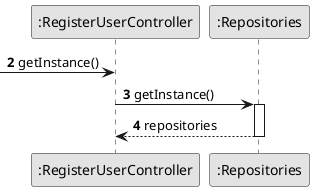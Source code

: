 @startuml
skinparam monochrome true
skinparam packageStyle rectangle
skinparam shadowing false

participant ":RegisterUserController" as CTRL
participant ":Repositories" as ORG


autonumber 2
-> CTRL : getInstance()
        CTRL -> ORG : getInstance()
                 activate ORG

            ORG --> CTRL: repositories
            deactivate ORG


@enduml
